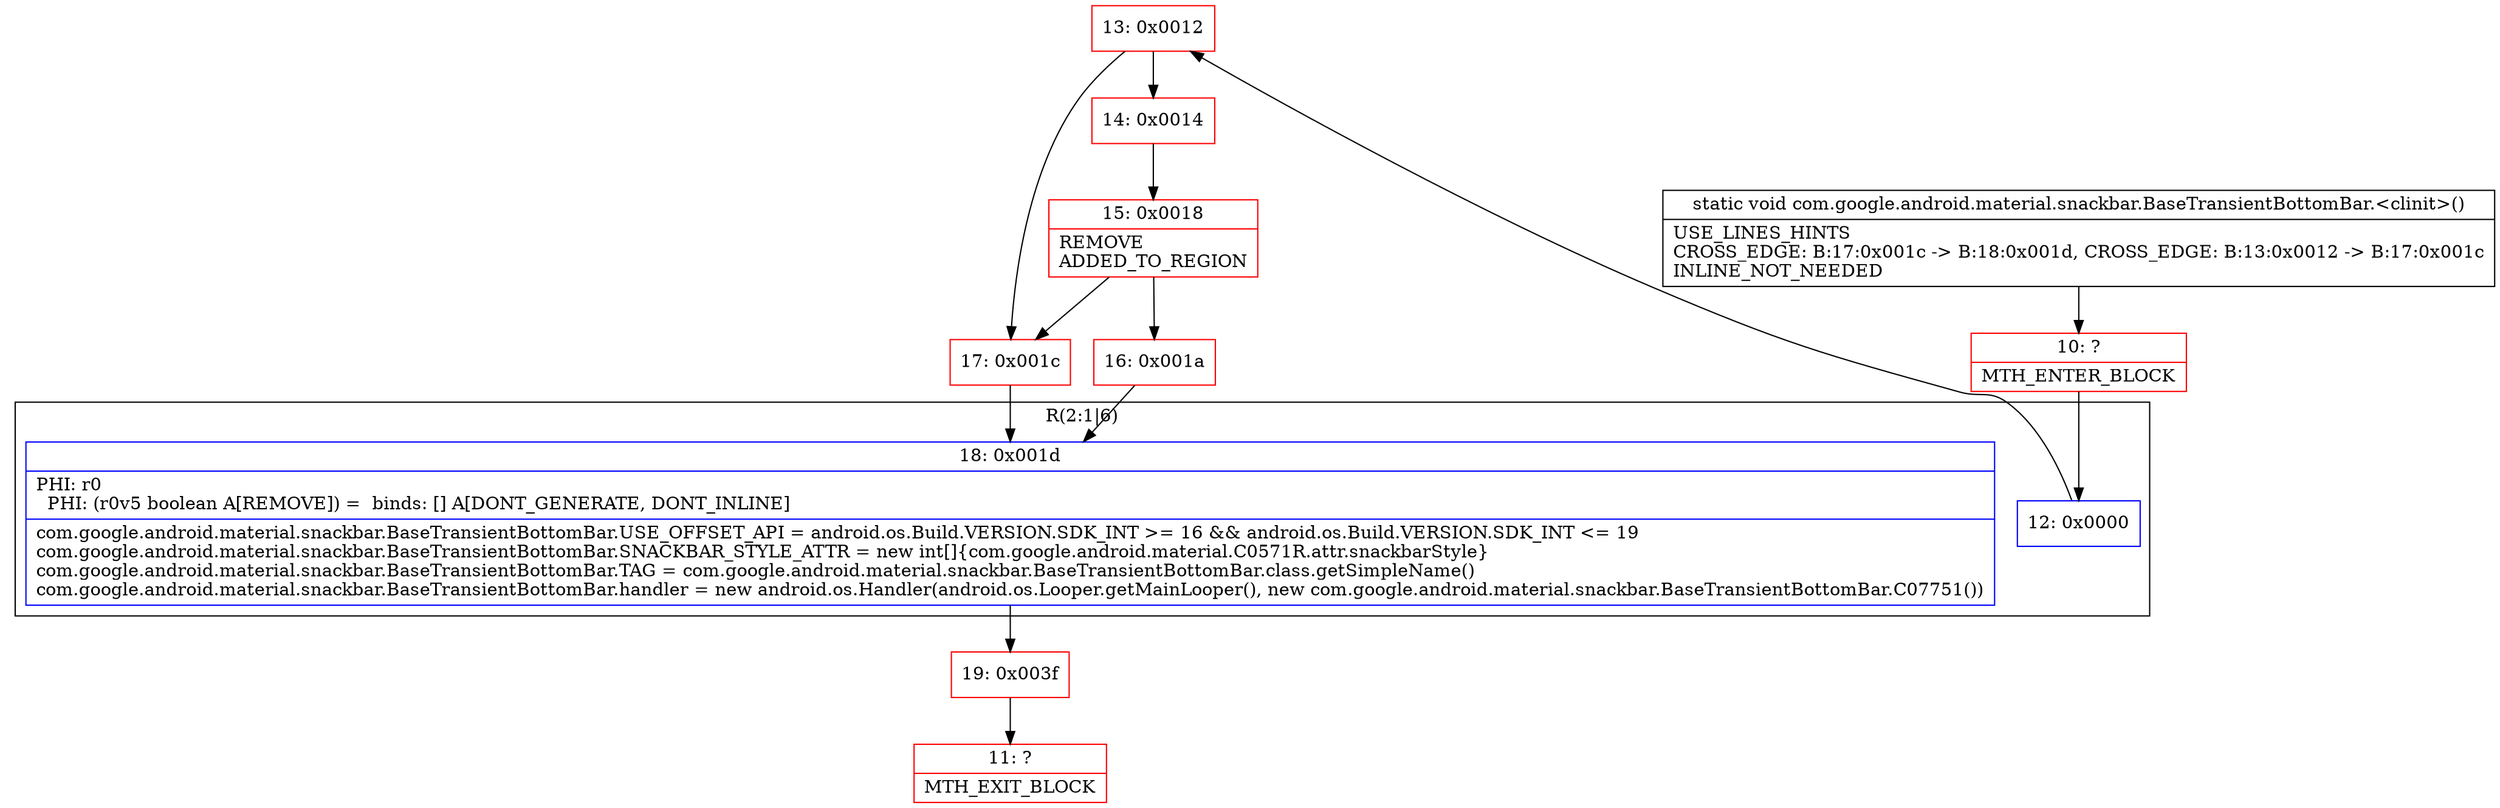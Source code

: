 digraph "CFG forcom.google.android.material.snackbar.BaseTransientBottomBar.\<clinit\>()V" {
subgraph cluster_Region_433902323 {
label = "R(2:1|6)";
node [shape=record,color=blue];
Node_12 [shape=record,label="{12\:\ 0x0000}"];
Node_18 [shape=record,label="{18\:\ 0x001d|PHI: r0 \l  PHI: (r0v5 boolean A[REMOVE]) =  binds: [] A[DONT_GENERATE, DONT_INLINE]\l|com.google.android.material.snackbar.BaseTransientBottomBar.USE_OFFSET_API = android.os.Build.VERSION.SDK_INT \>= 16 && android.os.Build.VERSION.SDK_INT \<= 19\lcom.google.android.material.snackbar.BaseTransientBottomBar.SNACKBAR_STYLE_ATTR = new int[]\{com.google.android.material.C0571R.attr.snackbarStyle\}\lcom.google.android.material.snackbar.BaseTransientBottomBar.TAG = com.google.android.material.snackbar.BaseTransientBottomBar.class.getSimpleName()\lcom.google.android.material.snackbar.BaseTransientBottomBar.handler = new android.os.Handler(android.os.Looper.getMainLooper(), new com.google.android.material.snackbar.BaseTransientBottomBar.C07751())\l}"];
}
Node_10 [shape=record,color=red,label="{10\:\ ?|MTH_ENTER_BLOCK\l}"];
Node_13 [shape=record,color=red,label="{13\:\ 0x0012}"];
Node_14 [shape=record,color=red,label="{14\:\ 0x0014}"];
Node_15 [shape=record,color=red,label="{15\:\ 0x0018|REMOVE\lADDED_TO_REGION\l}"];
Node_16 [shape=record,color=red,label="{16\:\ 0x001a}"];
Node_19 [shape=record,color=red,label="{19\:\ 0x003f}"];
Node_11 [shape=record,color=red,label="{11\:\ ?|MTH_EXIT_BLOCK\l}"];
Node_17 [shape=record,color=red,label="{17\:\ 0x001c}"];
MethodNode[shape=record,label="{static void com.google.android.material.snackbar.BaseTransientBottomBar.\<clinit\>()  | USE_LINES_HINTS\lCROSS_EDGE: B:17:0x001c \-\> B:18:0x001d, CROSS_EDGE: B:13:0x0012 \-\> B:17:0x001c\lINLINE_NOT_NEEDED\l}"];
MethodNode -> Node_10;Node_12 -> Node_13;
Node_18 -> Node_19;
Node_10 -> Node_12;
Node_13 -> Node_14;
Node_13 -> Node_17;
Node_14 -> Node_15;
Node_15 -> Node_16;
Node_15 -> Node_17;
Node_16 -> Node_18;
Node_19 -> Node_11;
Node_17 -> Node_18;
}

